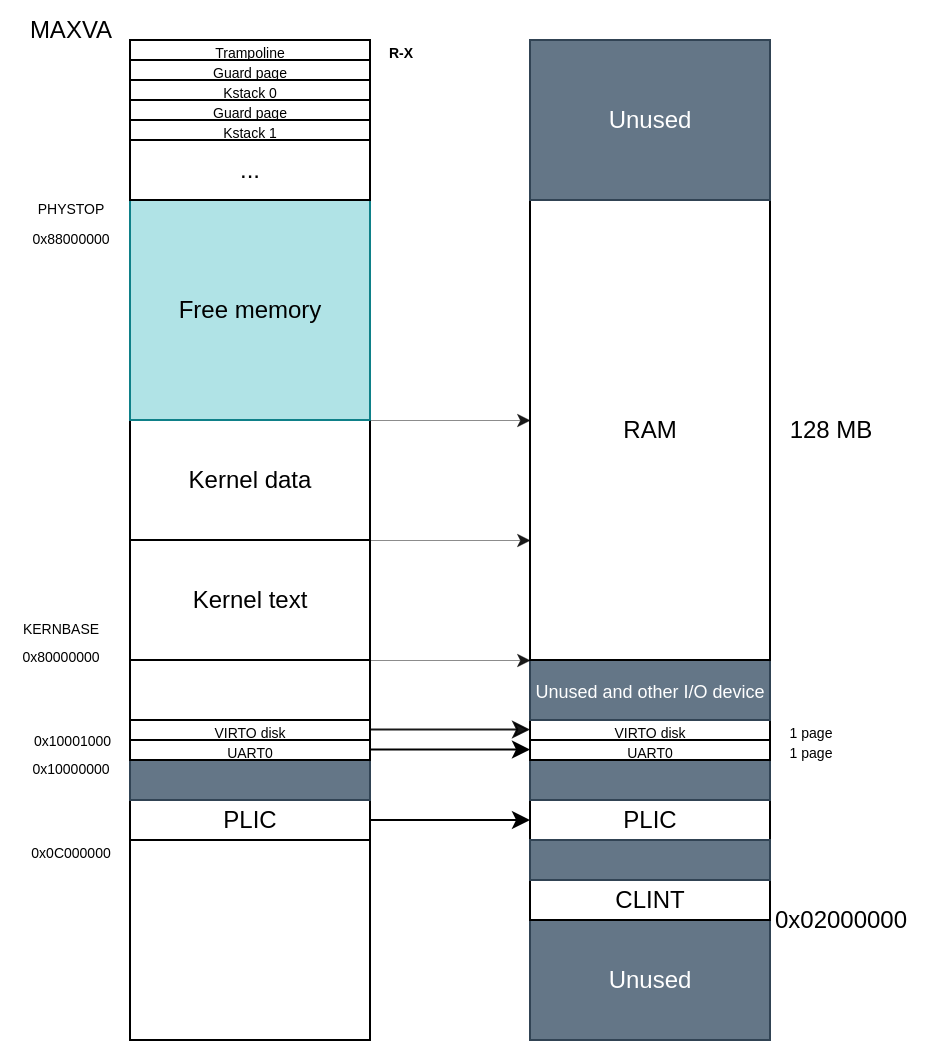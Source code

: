 <mxfile version="24.8.3">
  <diagram name="Page-1" id="MQVkfiVfp2WGuZAfBH7I">
    <mxGraphModel dx="467" dy="290" grid="1" gridSize="10" guides="1" tooltips="1" connect="1" arrows="1" fold="1" page="1" pageScale="1" pageWidth="850" pageHeight="1100" math="0" shadow="0">
      <root>
        <mxCell id="0" />
        <mxCell id="1" parent="0" />
        <mxCell id="dtvVOa7GaX0EYQpvskhJ-5" value="Unused" style="rounded=0;whiteSpace=wrap;html=1;fillColor=#647687;fontColor=#ffffff;strokeColor=#314354;" vertex="1" parent="1">
          <mxGeometry x="440" y="640" width="120" height="60" as="geometry" />
        </mxCell>
        <mxCell id="dtvVOa7GaX0EYQpvskhJ-6" value="CLINT" style="rounded=0;whiteSpace=wrap;html=1;" vertex="1" parent="1">
          <mxGeometry x="440" y="620" width="120" height="20" as="geometry" />
        </mxCell>
        <mxCell id="dtvVOa7GaX0EYQpvskhJ-7" value="PLIC" style="rounded=0;whiteSpace=wrap;html=1;" vertex="1" parent="1">
          <mxGeometry x="440" y="580" width="120" height="20" as="geometry" />
        </mxCell>
        <mxCell id="dtvVOa7GaX0EYQpvskhJ-8" value="" style="rounded=0;whiteSpace=wrap;html=1;fillColor=#647687;fontColor=#ffffff;strokeColor=#314354;" vertex="1" parent="1">
          <mxGeometry x="440" y="560" width="120" height="20" as="geometry" />
        </mxCell>
        <mxCell id="dtvVOa7GaX0EYQpvskhJ-9" value="" style="rounded=0;whiteSpace=wrap;html=1;fillColor=#647687;fontColor=#ffffff;strokeColor=#314354;" vertex="1" parent="1">
          <mxGeometry x="440" y="600" width="120" height="20" as="geometry" />
        </mxCell>
        <mxCell id="dtvVOa7GaX0EYQpvskhJ-10" value="&lt;font style=&quot;font-size: 7px;&quot;&gt;UART0&lt;/font&gt;" style="rounded=0;whiteSpace=wrap;html=1;" vertex="1" parent="1">
          <mxGeometry x="440" y="550" width="120" height="10" as="geometry" />
        </mxCell>
        <mxCell id="dtvVOa7GaX0EYQpvskhJ-11" value="&lt;font style=&quot;font-size: 7px;&quot;&gt;VIRTO disk&lt;/font&gt;" style="rounded=0;whiteSpace=wrap;html=1;" vertex="1" parent="1">
          <mxGeometry x="440" y="540" width="120" height="10" as="geometry" />
        </mxCell>
        <mxCell id="dtvVOa7GaX0EYQpvskhJ-12" value="&lt;font style=&quot;font-size: 9px;&quot;&gt;Unused and other I/O device&lt;/font&gt;" style="rounded=0;whiteSpace=wrap;html=1;fillColor=#647687;fontColor=#ffffff;strokeColor=#314354;" vertex="1" parent="1">
          <mxGeometry x="440" y="510" width="120" height="30" as="geometry" />
        </mxCell>
        <mxCell id="dtvVOa7GaX0EYQpvskhJ-13" value="RAM" style="rounded=0;whiteSpace=wrap;html=1;" vertex="1" parent="1">
          <mxGeometry x="440" y="280" width="120" height="230" as="geometry" />
        </mxCell>
        <mxCell id="dtvVOa7GaX0EYQpvskhJ-14" value="Unused" style="rounded=0;whiteSpace=wrap;html=1;fillColor=#647687;fontColor=#ffffff;strokeColor=#314354;" vertex="1" parent="1">
          <mxGeometry x="440" y="200" width="120" height="80" as="geometry" />
        </mxCell>
        <mxCell id="dtvVOa7GaX0EYQpvskhJ-20" value="Kernel text" style="rounded=0;whiteSpace=wrap;html=1;" vertex="1" parent="1">
          <mxGeometry x="240" y="450" width="120" height="60" as="geometry" />
        </mxCell>
        <mxCell id="dtvVOa7GaX0EYQpvskhJ-21" value="" style="rounded=0;whiteSpace=wrap;html=1;" vertex="1" parent="1">
          <mxGeometry x="240" y="510" width="120" height="30" as="geometry" />
        </mxCell>
        <mxCell id="dtvVOa7GaX0EYQpvskhJ-22" value="" style="rounded=0;whiteSpace=wrap;html=1;" vertex="1" parent="1">
          <mxGeometry x="240" y="600" width="120" height="100" as="geometry" />
        </mxCell>
        <mxCell id="dtvVOa7GaX0EYQpvskhJ-26" value="0x02000000" style="text;html=1;align=center;verticalAlign=middle;resizable=0;points=[];autosize=1;strokeColor=none;fillColor=none;" vertex="1" parent="1">
          <mxGeometry x="550" y="625" width="90" height="30" as="geometry" />
        </mxCell>
        <mxCell id="dtvVOa7GaX0EYQpvskhJ-28" value="" style="edgeStyle=orthogonalEdgeStyle;rounded=0;orthogonalLoop=1;jettySize=auto;html=1;" edge="1" parent="1" source="dtvVOa7GaX0EYQpvskhJ-27">
          <mxGeometry relative="1" as="geometry">
            <mxPoint x="440" y="590" as="targetPoint" />
          </mxGeometry>
        </mxCell>
        <mxCell id="dtvVOa7GaX0EYQpvskhJ-27" value="PLIC" style="rounded=0;whiteSpace=wrap;html=1;" vertex="1" parent="1">
          <mxGeometry x="240" y="580" width="120" height="20" as="geometry" />
        </mxCell>
        <mxCell id="dtvVOa7GaX0EYQpvskhJ-30" value="" style="rounded=0;whiteSpace=wrap;html=1;fillColor=#647687;fontColor=#ffffff;strokeColor=#314354;" vertex="1" parent="1">
          <mxGeometry x="240" y="560" width="120" height="20" as="geometry" />
        </mxCell>
        <mxCell id="dtvVOa7GaX0EYQpvskhJ-31" value="&lt;font style=&quot;font-size: 7px;&quot;&gt;VIRTO disk&lt;/font&gt;" style="rounded=0;whiteSpace=wrap;html=1;" vertex="1" parent="1">
          <mxGeometry x="240" y="540" width="120" height="10" as="geometry" />
        </mxCell>
        <mxCell id="dtvVOa7GaX0EYQpvskhJ-33" value="&lt;font style=&quot;font-size: 7px;&quot;&gt;UART0&lt;/font&gt;" style="rounded=0;whiteSpace=wrap;html=1;" vertex="1" parent="1">
          <mxGeometry x="240" y="550" width="120" height="10" as="geometry" />
        </mxCell>
        <mxCell id="dtvVOa7GaX0EYQpvskhJ-34" value="" style="edgeStyle=orthogonalEdgeStyle;rounded=0;orthogonalLoop=1;jettySize=auto;html=1;" edge="1" parent="1">
          <mxGeometry relative="1" as="geometry">
            <mxPoint x="360" y="554.76" as="sourcePoint" />
            <mxPoint x="440" y="554.76" as="targetPoint" />
          </mxGeometry>
        </mxCell>
        <mxCell id="dtvVOa7GaX0EYQpvskhJ-35" value="" style="edgeStyle=orthogonalEdgeStyle;rounded=0;orthogonalLoop=1;jettySize=auto;html=1;opacity=90;" edge="1" parent="1">
          <mxGeometry relative="1" as="geometry">
            <mxPoint x="360" y="544.76" as="sourcePoint" />
            <mxPoint x="440" y="544.76" as="targetPoint" />
          </mxGeometry>
        </mxCell>
        <mxCell id="dtvVOa7GaX0EYQpvskhJ-36" value="Kernel data" style="rounded=0;whiteSpace=wrap;html=1;" vertex="1" parent="1">
          <mxGeometry x="240" y="390" width="120" height="60" as="geometry" />
        </mxCell>
        <mxCell id="dtvVOa7GaX0EYQpvskhJ-37" value="Free memory" style="rounded=0;whiteSpace=wrap;html=1;fillColor=#b0e3e6;strokeColor=#0e8088;" vertex="1" parent="1">
          <mxGeometry x="240" y="280" width="120" height="110" as="geometry" />
        </mxCell>
        <mxCell id="dtvVOa7GaX0EYQpvskhJ-38" value="..." style="rounded=0;whiteSpace=wrap;html=1;" vertex="1" parent="1">
          <mxGeometry x="240" y="250" width="120" height="30" as="geometry" />
        </mxCell>
        <mxCell id="dtvVOa7GaX0EYQpvskhJ-40" value="&lt;font style=&quot;font-size: 7px;&quot;&gt;Kstack 1&lt;/font&gt;" style="rounded=0;whiteSpace=wrap;html=1;" vertex="1" parent="1">
          <mxGeometry x="240" y="240" width="120" height="10" as="geometry" />
        </mxCell>
        <mxCell id="dtvVOa7GaX0EYQpvskhJ-41" value="&lt;font style=&quot;font-size: 7px;&quot;&gt;Guard page&lt;/font&gt;" style="rounded=0;whiteSpace=wrap;html=1;" vertex="1" parent="1">
          <mxGeometry x="240" y="230" width="120" height="10" as="geometry" />
        </mxCell>
        <mxCell id="dtvVOa7GaX0EYQpvskhJ-42" value="&lt;font style=&quot;font-size: 7px;&quot;&gt;Kstack 0&lt;br&gt;&lt;/font&gt;" style="rounded=0;whiteSpace=wrap;html=1;" vertex="1" parent="1">
          <mxGeometry x="240" y="220" width="120" height="10" as="geometry" />
        </mxCell>
        <mxCell id="dtvVOa7GaX0EYQpvskhJ-43" value="&lt;font style=&quot;font-size: 7px;&quot;&gt;Guard page&lt;/font&gt;" style="rounded=0;whiteSpace=wrap;html=1;" vertex="1" parent="1">
          <mxGeometry x="240" y="210" width="120" height="10" as="geometry" />
        </mxCell>
        <mxCell id="dtvVOa7GaX0EYQpvskhJ-44" value="&lt;font style=&quot;font-size: 7px;&quot;&gt;Trampoline&lt;/font&gt;" style="rounded=0;whiteSpace=wrap;html=1;" vertex="1" parent="1">
          <mxGeometry x="240" y="200" width="120" height="10" as="geometry" />
        </mxCell>
        <mxCell id="dtvVOa7GaX0EYQpvskhJ-45" value="&lt;font style=&quot;font-size: 7px;&quot;&gt;&lt;b&gt;R-X&lt;/b&gt;&lt;/font&gt;" style="text;html=1;align=center;verticalAlign=middle;resizable=0;points=[];autosize=1;strokeColor=none;fillColor=none;" vertex="1" parent="1">
          <mxGeometry x="355" y="190" width="40" height="30" as="geometry" />
        </mxCell>
        <mxCell id="dtvVOa7GaX0EYQpvskhJ-46" value="128 MB" style="text;html=1;align=center;verticalAlign=middle;resizable=0;points=[];autosize=1;strokeColor=none;fillColor=none;" vertex="1" parent="1">
          <mxGeometry x="560" y="380" width="60" height="30" as="geometry" />
        </mxCell>
        <mxCell id="dtvVOa7GaX0EYQpvskhJ-47" value="&lt;font style=&quot;font-size: 7px;&quot;&gt;0x0C000000&lt;/font&gt;" style="text;html=1;align=center;verticalAlign=middle;resizable=0;points=[];autosize=1;strokeColor=none;fillColor=none;" vertex="1" parent="1">
          <mxGeometry x="180" y="590" width="60" height="30" as="geometry" />
        </mxCell>
        <mxCell id="dtvVOa7GaX0EYQpvskhJ-48" value="&lt;font style=&quot;font-size: 7px;&quot;&gt;0x10000000&lt;/font&gt;" style="text;html=1;align=center;verticalAlign=middle;resizable=0;points=[];autosize=1;strokeColor=none;fillColor=none;" vertex="1" parent="1">
          <mxGeometry x="180" y="548" width="60" height="30" as="geometry" />
        </mxCell>
        <mxCell id="dtvVOa7GaX0EYQpvskhJ-49" value="&lt;font style=&quot;font-size: 7px;&quot;&gt;0x10001000&lt;/font&gt;" style="text;whiteSpace=wrap;html=1;" vertex="1" parent="1">
          <mxGeometry x="190" y="535" width="70" height="40" as="geometry" />
        </mxCell>
        <mxCell id="dtvVOa7GaX0EYQpvskhJ-50" value="&lt;div style=&quot;font-size: 11px;&quot;&gt;&lt;font style=&quot;font-size: 7px;&quot;&gt;KERNBASE&lt;/font&gt;&lt;/div&gt;&lt;div style=&quot;font-size: 11px;&quot;&gt;&lt;font style=&quot;font-size: 7px;&quot;&gt;0x80000000&lt;/font&gt;&lt;br&gt;&lt;/div&gt;" style="text;html=1;align=center;verticalAlign=middle;resizable=0;points=[];autosize=1;strokeColor=none;fillColor=none;" vertex="1" parent="1">
          <mxGeometry x="175" y="480" width="60" height="40" as="geometry" />
        </mxCell>
        <mxCell id="dtvVOa7GaX0EYQpvskhJ-51" value="&lt;div&gt;&lt;font style=&quot;font-size: 7px;&quot;&gt;PHYSTOP&lt;/font&gt;&lt;/div&gt;&lt;div&gt;&lt;font style=&quot;font-size: 7px;&quot;&gt;0x88000000&lt;br&gt;&lt;/font&gt;&lt;/div&gt;" style="text;html=1;align=center;verticalAlign=middle;resizable=0;points=[];autosize=1;strokeColor=none;fillColor=none;" vertex="1" parent="1">
          <mxGeometry x="180" y="270" width="60" height="40" as="geometry" />
        </mxCell>
        <mxCell id="dtvVOa7GaX0EYQpvskhJ-52" value="MAXVA" style="text;html=1;align=center;verticalAlign=middle;resizable=0;points=[];autosize=1;strokeColor=none;fillColor=none;" vertex="1" parent="1">
          <mxGeometry x="180" y="180" width="60" height="30" as="geometry" />
        </mxCell>
        <mxCell id="dtvVOa7GaX0EYQpvskhJ-53" value="&lt;font style=&quot;font-size: 7px;&quot;&gt;1 page&lt;br&gt;&lt;/font&gt;" style="text;html=1;align=center;verticalAlign=middle;resizable=0;points=[];autosize=1;strokeColor=none;fillColor=none;" vertex="1" parent="1">
          <mxGeometry x="560" y="530" width="40" height="30" as="geometry" />
        </mxCell>
        <mxCell id="dtvVOa7GaX0EYQpvskhJ-54" value="&lt;font style=&quot;font-size: 7px;&quot;&gt;1 page&lt;br&gt;&lt;/font&gt;" style="text;html=1;align=center;verticalAlign=middle;resizable=0;points=[];autosize=1;strokeColor=none;fillColor=none;" vertex="1" parent="1">
          <mxGeometry x="560" y="540" width="40" height="30" as="geometry" />
        </mxCell>
        <mxCell id="dtvVOa7GaX0EYQpvskhJ-55" value="" style="edgeStyle=orthogonalEdgeStyle;rounded=0;orthogonalLoop=1;jettySize=auto;html=1;opacity=90;strokeWidth=0.25;" edge="1" parent="1">
          <mxGeometry relative="1" as="geometry">
            <mxPoint x="360" y="510" as="sourcePoint" />
            <mxPoint x="440" y="510" as="targetPoint" />
          </mxGeometry>
        </mxCell>
        <mxCell id="dtvVOa7GaX0EYQpvskhJ-57" value="" style="edgeStyle=orthogonalEdgeStyle;rounded=0;orthogonalLoop=1;jettySize=auto;html=1;opacity=90;strokeWidth=0.25;" edge="1" parent="1">
          <mxGeometry relative="1" as="geometry">
            <mxPoint x="360" y="450" as="sourcePoint" />
            <mxPoint x="440" y="450" as="targetPoint" />
          </mxGeometry>
        </mxCell>
        <mxCell id="dtvVOa7GaX0EYQpvskhJ-58" value="" style="edgeStyle=orthogonalEdgeStyle;rounded=0;orthogonalLoop=1;jettySize=auto;html=1;opacity=90;strokeWidth=0.25;" edge="1" parent="1">
          <mxGeometry relative="1" as="geometry">
            <mxPoint x="360" y="390" as="sourcePoint" />
            <mxPoint x="440" y="390" as="targetPoint" />
          </mxGeometry>
        </mxCell>
      </root>
    </mxGraphModel>
  </diagram>
</mxfile>
